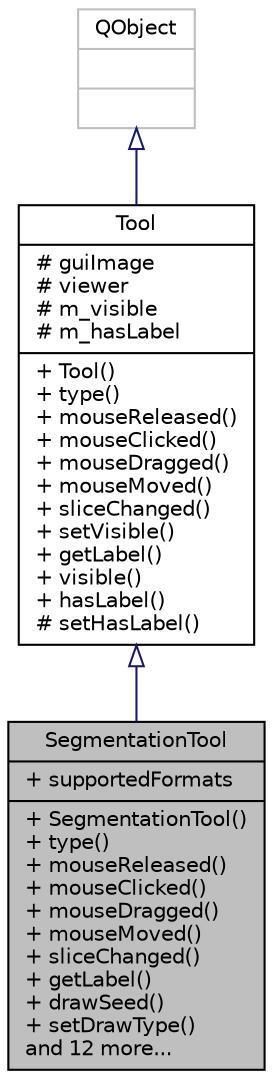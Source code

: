 digraph "SegmentationTool"
{
  edge [fontname="Helvetica",fontsize="10",labelfontname="Helvetica",labelfontsize="10"];
  node [fontname="Helvetica",fontsize="10",shape=record];
  Node1 [label="{SegmentationTool\n|+ supportedFormats\l|+ SegmentationTool()\l+ type()\l+ mouseReleased()\l+ mouseClicked()\l+ mouseDragged()\l+ mouseMoved()\l+ sliceChanged()\l+ getLabel()\l+ drawSeed()\l+ setDrawType()\land 12 more...\l}",height=0.2,width=0.4,color="black", fillcolor="grey75", style="filled", fontcolor="black"];
  Node2 -> Node1 [dir="back",color="midnightblue",fontsize="10",style="solid",arrowtail="onormal",fontname="Helvetica"];
  Node2 [label="{Tool\n|# guiImage\l# viewer\l# m_visible\l# m_hasLabel\l|+ Tool()\l+ type()\l+ mouseReleased()\l+ mouseClicked()\l+ mouseDragged()\l+ mouseMoved()\l+ sliceChanged()\l+ setVisible()\l+ getLabel()\l+ visible()\l+ hasLabel()\l# setHasLabel()\l}",height=0.2,width=0.4,color="black", fillcolor="white", style="filled",URL="$class_tool.html"];
  Node3 -> Node2 [dir="back",color="midnightblue",fontsize="10",style="solid",arrowtail="onormal",fontname="Helvetica"];
  Node3 [label="{QObject\n||}",height=0.2,width=0.4,color="grey75", fillcolor="white", style="filled"];
}
